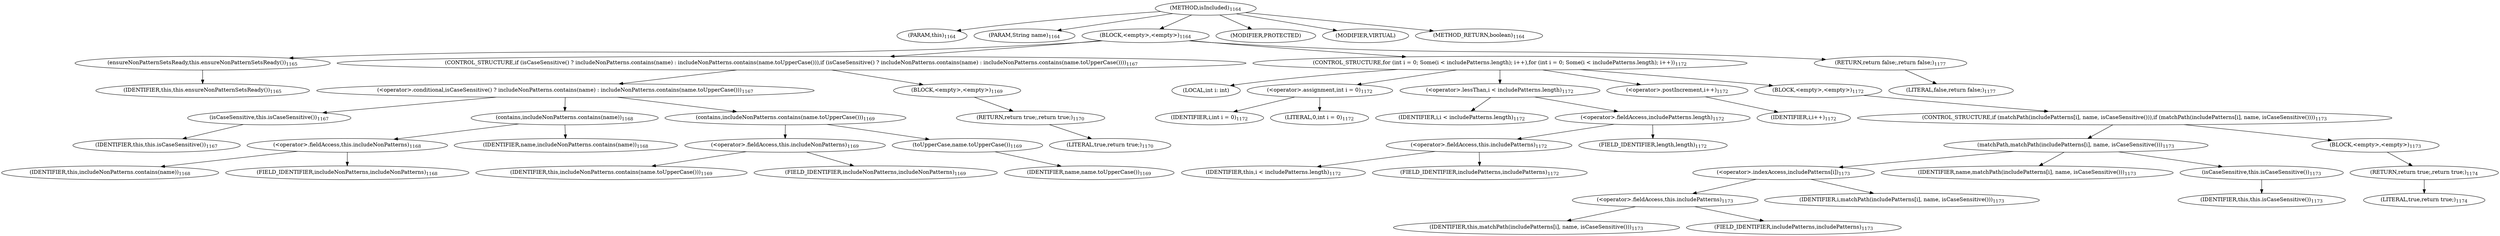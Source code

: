 digraph "isIncluded" {  
"2223" [label = <(METHOD,isIncluded)<SUB>1164</SUB>> ]
"90" [label = <(PARAM,this)<SUB>1164</SUB>> ]
"2224" [label = <(PARAM,String name)<SUB>1164</SUB>> ]
"2225" [label = <(BLOCK,&lt;empty&gt;,&lt;empty&gt;)<SUB>1164</SUB>> ]
"2226" [label = <(ensureNonPatternSetsReady,this.ensureNonPatternSetsReady())<SUB>1165</SUB>> ]
"89" [label = <(IDENTIFIER,this,this.ensureNonPatternSetsReady())<SUB>1165</SUB>> ]
"2227" [label = <(CONTROL_STRUCTURE,if (isCaseSensitive() ? includeNonPatterns.contains(name) : includeNonPatterns.contains(name.toUpperCase())),if (isCaseSensitive() ? includeNonPatterns.contains(name) : includeNonPatterns.contains(name.toUpperCase())))<SUB>1167</SUB>> ]
"2228" [label = <(&lt;operator&gt;.conditional,isCaseSensitive() ? includeNonPatterns.contains(name) : includeNonPatterns.contains(name.toUpperCase()))<SUB>1167</SUB>> ]
"2229" [label = <(isCaseSensitive,this.isCaseSensitive())<SUB>1167</SUB>> ]
"91" [label = <(IDENTIFIER,this,this.isCaseSensitive())<SUB>1167</SUB>> ]
"2230" [label = <(contains,includeNonPatterns.contains(name))<SUB>1168</SUB>> ]
"2231" [label = <(&lt;operator&gt;.fieldAccess,this.includeNonPatterns)<SUB>1168</SUB>> ]
"2232" [label = <(IDENTIFIER,this,includeNonPatterns.contains(name))<SUB>1168</SUB>> ]
"2233" [label = <(FIELD_IDENTIFIER,includeNonPatterns,includeNonPatterns)<SUB>1168</SUB>> ]
"2234" [label = <(IDENTIFIER,name,includeNonPatterns.contains(name))<SUB>1168</SUB>> ]
"2235" [label = <(contains,includeNonPatterns.contains(name.toUpperCase()))<SUB>1169</SUB>> ]
"2236" [label = <(&lt;operator&gt;.fieldAccess,this.includeNonPatterns)<SUB>1169</SUB>> ]
"2237" [label = <(IDENTIFIER,this,includeNonPatterns.contains(name.toUpperCase()))<SUB>1169</SUB>> ]
"2238" [label = <(FIELD_IDENTIFIER,includeNonPatterns,includeNonPatterns)<SUB>1169</SUB>> ]
"2239" [label = <(toUpperCase,name.toUpperCase())<SUB>1169</SUB>> ]
"2240" [label = <(IDENTIFIER,name,name.toUpperCase())<SUB>1169</SUB>> ]
"2241" [label = <(BLOCK,&lt;empty&gt;,&lt;empty&gt;)<SUB>1169</SUB>> ]
"2242" [label = <(RETURN,return true;,return true;)<SUB>1170</SUB>> ]
"2243" [label = <(LITERAL,true,return true;)<SUB>1170</SUB>> ]
"2244" [label = <(CONTROL_STRUCTURE,for (int i = 0; Some(i &lt; includePatterns.length); i++),for (int i = 0; Some(i &lt; includePatterns.length); i++))<SUB>1172</SUB>> ]
"2245" [label = <(LOCAL,int i: int)> ]
"2246" [label = <(&lt;operator&gt;.assignment,int i = 0)<SUB>1172</SUB>> ]
"2247" [label = <(IDENTIFIER,i,int i = 0)<SUB>1172</SUB>> ]
"2248" [label = <(LITERAL,0,int i = 0)<SUB>1172</SUB>> ]
"2249" [label = <(&lt;operator&gt;.lessThan,i &lt; includePatterns.length)<SUB>1172</SUB>> ]
"2250" [label = <(IDENTIFIER,i,i &lt; includePatterns.length)<SUB>1172</SUB>> ]
"2251" [label = <(&lt;operator&gt;.fieldAccess,includePatterns.length)<SUB>1172</SUB>> ]
"2252" [label = <(&lt;operator&gt;.fieldAccess,this.includePatterns)<SUB>1172</SUB>> ]
"2253" [label = <(IDENTIFIER,this,i &lt; includePatterns.length)<SUB>1172</SUB>> ]
"2254" [label = <(FIELD_IDENTIFIER,includePatterns,includePatterns)<SUB>1172</SUB>> ]
"2255" [label = <(FIELD_IDENTIFIER,length,length)<SUB>1172</SUB>> ]
"2256" [label = <(&lt;operator&gt;.postIncrement,i++)<SUB>1172</SUB>> ]
"2257" [label = <(IDENTIFIER,i,i++)<SUB>1172</SUB>> ]
"2258" [label = <(BLOCK,&lt;empty&gt;,&lt;empty&gt;)<SUB>1172</SUB>> ]
"2259" [label = <(CONTROL_STRUCTURE,if (matchPath(includePatterns[i], name, isCaseSensitive())),if (matchPath(includePatterns[i], name, isCaseSensitive())))<SUB>1173</SUB>> ]
"2260" [label = <(matchPath,matchPath(includePatterns[i], name, isCaseSensitive()))<SUB>1173</SUB>> ]
"2261" [label = <(&lt;operator&gt;.indexAccess,includePatterns[i])<SUB>1173</SUB>> ]
"2262" [label = <(&lt;operator&gt;.fieldAccess,this.includePatterns)<SUB>1173</SUB>> ]
"2263" [label = <(IDENTIFIER,this,matchPath(includePatterns[i], name, isCaseSensitive()))<SUB>1173</SUB>> ]
"2264" [label = <(FIELD_IDENTIFIER,includePatterns,includePatterns)<SUB>1173</SUB>> ]
"2265" [label = <(IDENTIFIER,i,matchPath(includePatterns[i], name, isCaseSensitive()))<SUB>1173</SUB>> ]
"2266" [label = <(IDENTIFIER,name,matchPath(includePatterns[i], name, isCaseSensitive()))<SUB>1173</SUB>> ]
"2267" [label = <(isCaseSensitive,this.isCaseSensitive())<SUB>1173</SUB>> ]
"92" [label = <(IDENTIFIER,this,this.isCaseSensitive())<SUB>1173</SUB>> ]
"2268" [label = <(BLOCK,&lt;empty&gt;,&lt;empty&gt;)<SUB>1173</SUB>> ]
"2269" [label = <(RETURN,return true;,return true;)<SUB>1174</SUB>> ]
"2270" [label = <(LITERAL,true,return true;)<SUB>1174</SUB>> ]
"2271" [label = <(RETURN,return false;,return false;)<SUB>1177</SUB>> ]
"2272" [label = <(LITERAL,false,return false;)<SUB>1177</SUB>> ]
"2273" [label = <(MODIFIER,PROTECTED)> ]
"2274" [label = <(MODIFIER,VIRTUAL)> ]
"2275" [label = <(METHOD_RETURN,boolean)<SUB>1164</SUB>> ]
  "2223" -> "90" 
  "2223" -> "2224" 
  "2223" -> "2225" 
  "2223" -> "2273" 
  "2223" -> "2274" 
  "2223" -> "2275" 
  "2225" -> "2226" 
  "2225" -> "2227" 
  "2225" -> "2244" 
  "2225" -> "2271" 
  "2226" -> "89" 
  "2227" -> "2228" 
  "2227" -> "2241" 
  "2228" -> "2229" 
  "2228" -> "2230" 
  "2228" -> "2235" 
  "2229" -> "91" 
  "2230" -> "2231" 
  "2230" -> "2234" 
  "2231" -> "2232" 
  "2231" -> "2233" 
  "2235" -> "2236" 
  "2235" -> "2239" 
  "2236" -> "2237" 
  "2236" -> "2238" 
  "2239" -> "2240" 
  "2241" -> "2242" 
  "2242" -> "2243" 
  "2244" -> "2245" 
  "2244" -> "2246" 
  "2244" -> "2249" 
  "2244" -> "2256" 
  "2244" -> "2258" 
  "2246" -> "2247" 
  "2246" -> "2248" 
  "2249" -> "2250" 
  "2249" -> "2251" 
  "2251" -> "2252" 
  "2251" -> "2255" 
  "2252" -> "2253" 
  "2252" -> "2254" 
  "2256" -> "2257" 
  "2258" -> "2259" 
  "2259" -> "2260" 
  "2259" -> "2268" 
  "2260" -> "2261" 
  "2260" -> "2266" 
  "2260" -> "2267" 
  "2261" -> "2262" 
  "2261" -> "2265" 
  "2262" -> "2263" 
  "2262" -> "2264" 
  "2267" -> "92" 
  "2268" -> "2269" 
  "2269" -> "2270" 
  "2271" -> "2272" 
}
